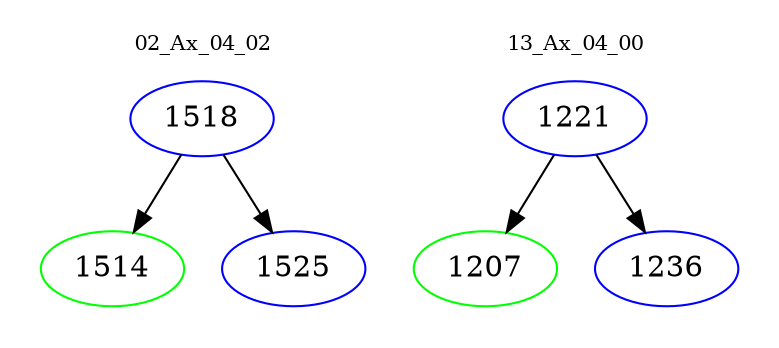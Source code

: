 digraph{
subgraph cluster_0 {
color = white
label = "02_Ax_04_02";
fontsize=10;
T0_1518 [label="1518", color="blue"]
T0_1518 -> T0_1514 [color="black"]
T0_1514 [label="1514", color="green"]
T0_1518 -> T0_1525 [color="black"]
T0_1525 [label="1525", color="blue"]
}
subgraph cluster_1 {
color = white
label = "13_Ax_04_00";
fontsize=10;
T1_1221 [label="1221", color="blue"]
T1_1221 -> T1_1207 [color="black"]
T1_1207 [label="1207", color="green"]
T1_1221 -> T1_1236 [color="black"]
T1_1236 [label="1236", color="blue"]
}
}
